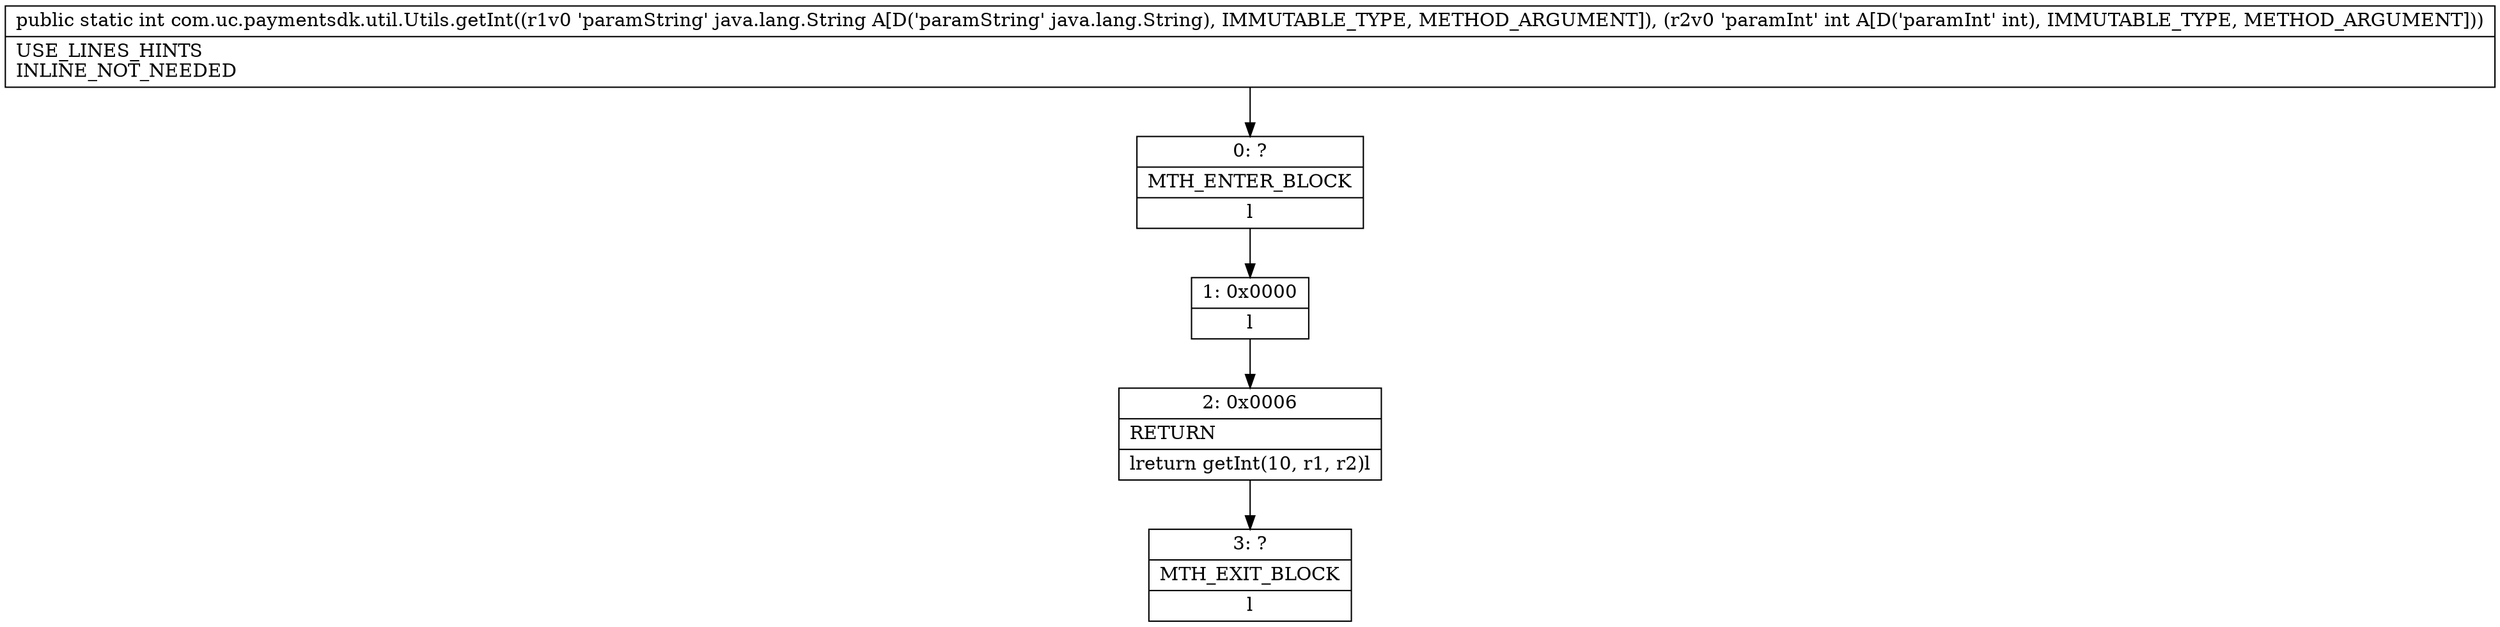 digraph "CFG forcom.uc.paymentsdk.util.Utils.getInt(Ljava\/lang\/String;I)I" {
Node_0 [shape=record,label="{0\:\ ?|MTH_ENTER_BLOCK\l|l}"];
Node_1 [shape=record,label="{1\:\ 0x0000|l}"];
Node_2 [shape=record,label="{2\:\ 0x0006|RETURN\l|lreturn getInt(10, r1, r2)l}"];
Node_3 [shape=record,label="{3\:\ ?|MTH_EXIT_BLOCK\l|l}"];
MethodNode[shape=record,label="{public static int com.uc.paymentsdk.util.Utils.getInt((r1v0 'paramString' java.lang.String A[D('paramString' java.lang.String), IMMUTABLE_TYPE, METHOD_ARGUMENT]), (r2v0 'paramInt' int A[D('paramInt' int), IMMUTABLE_TYPE, METHOD_ARGUMENT]))  | USE_LINES_HINTS\lINLINE_NOT_NEEDED\l}"];
MethodNode -> Node_0;
Node_0 -> Node_1;
Node_1 -> Node_2;
Node_2 -> Node_3;
}

